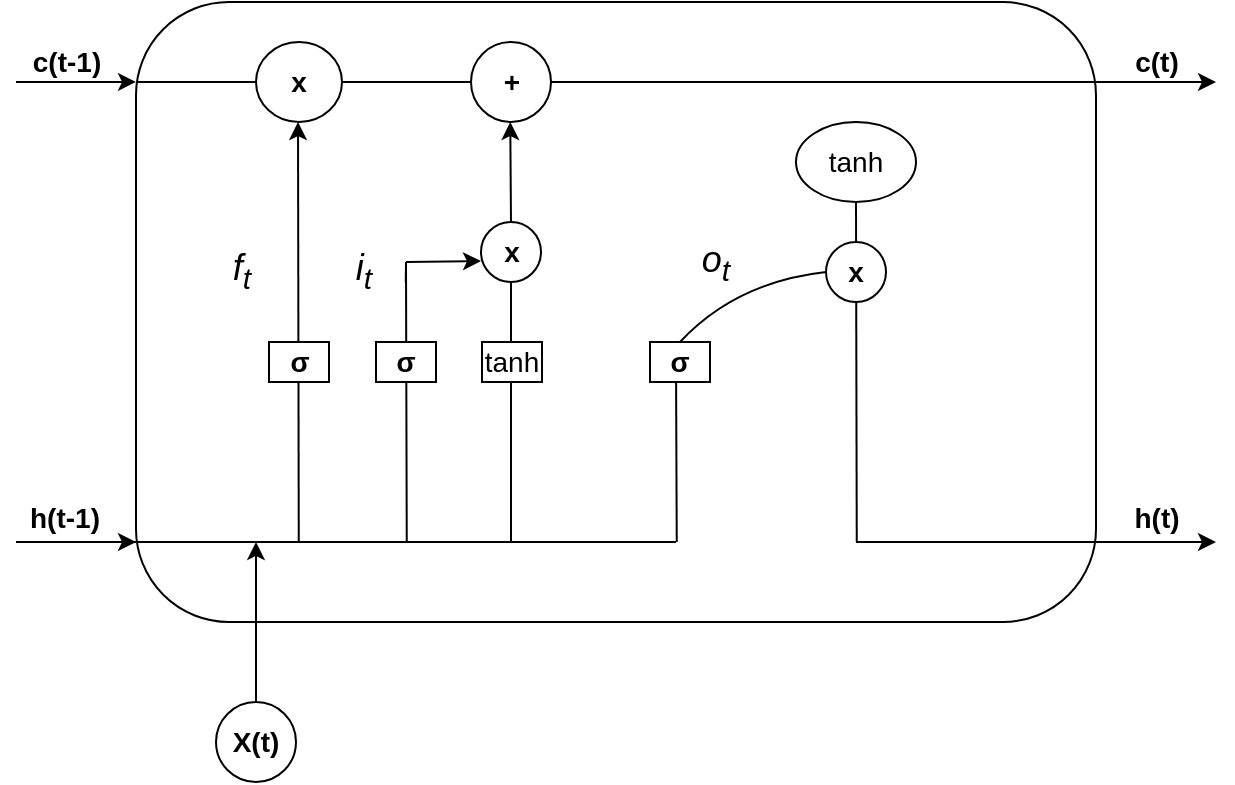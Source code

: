 <mxfile version="20.8.21" type="github">
  <diagram name="第 1 页" id="YQxbBs0BbiNEOquYL5x5">
    <mxGraphModel dx="1050" dy="587" grid="1" gridSize="10" guides="1" tooltips="1" connect="1" arrows="1" fold="1" page="1" pageScale="1" pageWidth="827" pageHeight="1169" math="0" shadow="0">
      <root>
        <mxCell id="0" />
        <mxCell id="1" parent="0" />
        <mxCell id="dB4ynnrVMyyCkjZUkYFl-1" value="" style="rounded=1;whiteSpace=wrap;html=1;" vertex="1" parent="1">
          <mxGeometry x="100" y="210" width="480" height="310" as="geometry" />
        </mxCell>
        <mxCell id="dB4ynnrVMyyCkjZUkYFl-15" value="" style="endArrow=classic;html=1;rounded=0;" edge="1" parent="dB4ynnrVMyyCkjZUkYFl-1">
          <mxGeometry width="50" height="50" relative="1" as="geometry">
            <mxPoint x="81.38" y="270" as="sourcePoint" />
            <mxPoint x="81.005" y="60" as="targetPoint" />
          </mxGeometry>
        </mxCell>
        <mxCell id="dB4ynnrVMyyCkjZUkYFl-17" value="" style="endArrow=classic;html=1;rounded=0;startArrow=none;" edge="1" parent="dB4ynnrVMyyCkjZUkYFl-1" source="dB4ynnrVMyyCkjZUkYFl-18">
          <mxGeometry width="50" height="50" relative="1" as="geometry">
            <mxPoint x="187.5" y="270" as="sourcePoint" />
            <mxPoint x="187.125" y="60" as="targetPoint" />
          </mxGeometry>
        </mxCell>
        <mxCell id="dB4ynnrVMyyCkjZUkYFl-22" value="" style="endArrow=none;html=1;rounded=0;" edge="1" parent="dB4ynnrVMyyCkjZUkYFl-1" target="dB4ynnrVMyyCkjZUkYFl-18">
          <mxGeometry width="50" height="50" relative="1" as="geometry">
            <mxPoint x="187.5" y="270" as="sourcePoint" />
            <mxPoint x="262.125" y="270" as="targetPoint" />
          </mxGeometry>
        </mxCell>
        <mxCell id="dB4ynnrVMyyCkjZUkYFl-18" value="&lt;font style=&quot;font-size: 14px;&quot;&gt;&lt;b&gt;x&lt;/b&gt;&lt;/font&gt;" style="ellipse;whiteSpace=wrap;html=1;aspect=fixed;" vertex="1" parent="dB4ynnrVMyyCkjZUkYFl-1">
          <mxGeometry x="172.5" y="110" width="30" height="30" as="geometry" />
        </mxCell>
        <mxCell id="dB4ynnrVMyyCkjZUkYFl-24" value="" style="endArrow=none;html=1;rounded=0;entryX=0.281;entryY=0.452;entryDx=0;entryDy=0;entryPerimeter=0;endFill=0;" edge="1" parent="dB4ynnrVMyyCkjZUkYFl-1" target="dB4ynnrVMyyCkjZUkYFl-1">
          <mxGeometry width="50" height="50" relative="1" as="geometry">
            <mxPoint x="135.375" y="270" as="sourcePoint" />
            <mxPoint x="135" y="190" as="targetPoint" />
            <Array as="points">
              <mxPoint x="135" y="130" />
            </Array>
          </mxGeometry>
        </mxCell>
        <mxCell id="dB4ynnrVMyyCkjZUkYFl-25" value="" style="endArrow=classic;html=1;rounded=0;" edge="1" parent="dB4ynnrVMyyCkjZUkYFl-1">
          <mxGeometry width="50" height="50" relative="1" as="geometry">
            <mxPoint x="135" y="130" as="sourcePoint" />
            <mxPoint x="172.5" y="129.5" as="targetPoint" />
          </mxGeometry>
        </mxCell>
        <mxCell id="dB4ynnrVMyyCkjZUkYFl-26" value="" style="endArrow=none;html=1;rounded=0;endFill=0;" edge="1" parent="dB4ynnrVMyyCkjZUkYFl-1">
          <mxGeometry width="50" height="50" relative="1" as="geometry">
            <mxPoint x="270.375" y="270" as="sourcePoint" />
            <mxPoint x="270" y="180" as="targetPoint" />
            <Array as="points" />
          </mxGeometry>
        </mxCell>
        <mxCell id="dB4ynnrVMyyCkjZUkYFl-27" value="" style="endArrow=none;html=1;rounded=0;endFill=0;entryX=0.75;entryY=0.323;entryDx=0;entryDy=0;entryPerimeter=0;" edge="1" parent="dB4ynnrVMyyCkjZUkYFl-1" target="dB4ynnrVMyyCkjZUkYFl-1">
          <mxGeometry width="50" height="50" relative="1" as="geometry">
            <mxPoint x="360.375" y="270" as="sourcePoint" />
            <mxPoint x="360" y="180" as="targetPoint" />
            <Array as="points" />
          </mxGeometry>
        </mxCell>
        <mxCell id="dB4ynnrVMyyCkjZUkYFl-28" value="&lt;font style=&quot;font-size: 14px;&quot;&gt;tanh&lt;/font&gt;" style="ellipse;whiteSpace=wrap;html=1;" vertex="1" parent="dB4ynnrVMyyCkjZUkYFl-1">
          <mxGeometry x="330" y="60" width="60" height="40" as="geometry" />
        </mxCell>
        <mxCell id="dB4ynnrVMyyCkjZUkYFl-29" value="" style="endArrow=none;html=1;curved=1;entryX=0;entryY=0.5;entryDx=0;entryDy=0;exitX=0.5;exitY=0;exitDx=0;exitDy=0;" edge="1" parent="dB4ynnrVMyyCkjZUkYFl-1" source="dB4ynnrVMyyCkjZUkYFl-71" target="dB4ynnrVMyyCkjZUkYFl-30">
          <mxGeometry width="50" height="50" relative="1" as="geometry">
            <mxPoint x="270" y="180" as="sourcePoint" />
            <mxPoint x="360" y="140" as="targetPoint" />
            <Array as="points">
              <mxPoint x="300" y="140" />
            </Array>
          </mxGeometry>
        </mxCell>
        <mxCell id="dB4ynnrVMyyCkjZUkYFl-30" value="&lt;font style=&quot;font-size: 14px;&quot;&gt;&lt;b&gt;x&lt;/b&gt;&lt;/font&gt;" style="ellipse;whiteSpace=wrap;html=1;aspect=fixed;" vertex="1" parent="dB4ynnrVMyyCkjZUkYFl-1">
          <mxGeometry x="345" y="120" width="30" height="30" as="geometry" />
        </mxCell>
        <mxCell id="dB4ynnrVMyyCkjZUkYFl-5" value="&lt;font style=&quot;font-size: 14px;&quot;&gt;&lt;b&gt;x&lt;/b&gt;&lt;/font&gt;" style="ellipse;whiteSpace=wrap;html=1;aspect=fixed;" vertex="1" parent="dB4ynnrVMyyCkjZUkYFl-1">
          <mxGeometry x="60" y="20" width="43" height="40" as="geometry" />
        </mxCell>
        <mxCell id="dB4ynnrVMyyCkjZUkYFl-8" value="&lt;font style=&quot;font-size: 14px;&quot;&gt;&lt;b&gt;+&lt;/b&gt;&lt;/font&gt;" style="ellipse;whiteSpace=wrap;html=1;aspect=fixed;" vertex="1" parent="dB4ynnrVMyyCkjZUkYFl-1">
          <mxGeometry x="167.5" y="20" width="40" height="40" as="geometry" />
        </mxCell>
        <mxCell id="dB4ynnrVMyyCkjZUkYFl-9" value="" style="endArrow=none;html=1;rounded=0;startArrow=none;" edge="1" parent="dB4ynnrVMyyCkjZUkYFl-1" source="dB4ynnrVMyyCkjZUkYFl-5" target="dB4ynnrVMyyCkjZUkYFl-8">
          <mxGeometry width="50" height="50" relative="1" as="geometry">
            <mxPoint x="130" y="40" as="sourcePoint" />
            <mxPoint x="690" y="40" as="targetPoint" />
          </mxGeometry>
        </mxCell>
        <mxCell id="dB4ynnrVMyyCkjZUkYFl-51" value="&lt;font style=&quot;font-size: 14px;&quot;&gt;&lt;b&gt;σ&lt;/b&gt;&lt;/font&gt;" style="rounded=0;whiteSpace=wrap;html=1;" vertex="1" parent="dB4ynnrVMyyCkjZUkYFl-1">
          <mxGeometry x="120" y="170" width="30" height="20" as="geometry" />
        </mxCell>
        <mxCell id="dB4ynnrVMyyCkjZUkYFl-68" value="&lt;font style=&quot;font-size: 14px;&quot;&gt;&lt;b&gt;σ&lt;/b&gt;&lt;/font&gt;" style="rounded=0;whiteSpace=wrap;html=1;" vertex="1" parent="dB4ynnrVMyyCkjZUkYFl-1">
          <mxGeometry x="66.5" y="170" width="30" height="20" as="geometry" />
        </mxCell>
        <mxCell id="dB4ynnrVMyyCkjZUkYFl-69" value="&lt;font style=&quot;font-size: 14px;&quot;&gt;tanh&lt;/font&gt;" style="rounded=0;whiteSpace=wrap;html=1;" vertex="1" parent="dB4ynnrVMyyCkjZUkYFl-1">
          <mxGeometry x="173" y="170" width="30" height="20" as="geometry" />
        </mxCell>
        <mxCell id="dB4ynnrVMyyCkjZUkYFl-71" value="&lt;font style=&quot;font-size: 14px;&quot;&gt;&lt;b&gt;σ&lt;/b&gt;&lt;/font&gt;" style="rounded=0;whiteSpace=wrap;html=1;" vertex="1" parent="dB4ynnrVMyyCkjZUkYFl-1">
          <mxGeometry x="257" y="170" width="30" height="20" as="geometry" />
        </mxCell>
        <mxCell id="dB4ynnrVMyyCkjZUkYFl-79" value="&lt;i&gt;&lt;font style=&quot;font-size: 18px;&quot;&gt;f&lt;sub&gt;t&lt;/sub&gt;&lt;/font&gt;&lt;/i&gt;" style="text;strokeColor=none;align=center;fillColor=none;html=1;verticalAlign=middle;whiteSpace=wrap;rounded=0;fontSize=14;" vertex="1" parent="dB4ynnrVMyyCkjZUkYFl-1">
          <mxGeometry x="23" y="120" width="60" height="30" as="geometry" />
        </mxCell>
        <mxCell id="dB4ynnrVMyyCkjZUkYFl-80" value="&lt;i&gt;&lt;font style=&quot;font-size: 18px;&quot;&gt;i&lt;sub&gt;t&lt;/sub&gt;&lt;/font&gt;&lt;/i&gt;" style="text;strokeColor=none;align=center;fillColor=none;html=1;verticalAlign=middle;whiteSpace=wrap;rounded=0;fontSize=14;" vertex="1" parent="dB4ynnrVMyyCkjZUkYFl-1">
          <mxGeometry x="84" y="120" width="60" height="30" as="geometry" />
        </mxCell>
        <mxCell id="dB4ynnrVMyyCkjZUkYFl-81" value="&lt;i&gt;&lt;font style=&quot;font-size: 18px;&quot;&gt;o&lt;sub&gt;t&lt;/sub&gt;&lt;/font&gt;&lt;/i&gt;" style="text;strokeColor=none;align=center;fillColor=none;html=1;verticalAlign=middle;whiteSpace=wrap;rounded=0;fontSize=14;" vertex="1" parent="dB4ynnrVMyyCkjZUkYFl-1">
          <mxGeometry x="260" y="116" width="60" height="30" as="geometry" />
        </mxCell>
        <mxCell id="dB4ynnrVMyyCkjZUkYFl-2" value="" style="endArrow=classic;html=1;rounded=0;entryX=0;entryY=0.129;entryDx=0;entryDy=0;entryPerimeter=0;" edge="1" parent="1" target="dB4ynnrVMyyCkjZUkYFl-1">
          <mxGeometry width="50" height="50" relative="1" as="geometry">
            <mxPoint x="40" y="250" as="sourcePoint" />
            <mxPoint x="70" y="250" as="targetPoint" />
          </mxGeometry>
        </mxCell>
        <mxCell id="dB4ynnrVMyyCkjZUkYFl-4" value="" style="endArrow=classic;html=1;rounded=0;startArrow=none;" edge="1" parent="1" source="dB4ynnrVMyyCkjZUkYFl-8">
          <mxGeometry width="50" height="50" relative="1" as="geometry">
            <mxPoint x="100" y="250" as="sourcePoint" />
            <mxPoint x="640" y="250" as="targetPoint" />
          </mxGeometry>
        </mxCell>
        <mxCell id="dB4ynnrVMyyCkjZUkYFl-7" value="" style="endArrow=none;html=1;rounded=0;" edge="1" parent="1" target="dB4ynnrVMyyCkjZUkYFl-5">
          <mxGeometry width="50" height="50" relative="1" as="geometry">
            <mxPoint x="100" y="250" as="sourcePoint" />
            <mxPoint x="790" y="250" as="targetPoint" />
          </mxGeometry>
        </mxCell>
        <mxCell id="dB4ynnrVMyyCkjZUkYFl-10" value="" style="endArrow=classic;html=1;rounded=0;entryX=0;entryY=0.129;entryDx=0;entryDy=0;entryPerimeter=0;" edge="1" parent="1">
          <mxGeometry width="50" height="50" relative="1" as="geometry">
            <mxPoint x="40" y="480" as="sourcePoint" />
            <mxPoint x="100" y="480" as="targetPoint" />
          </mxGeometry>
        </mxCell>
        <mxCell id="dB4ynnrVMyyCkjZUkYFl-11" value="" style="endArrow=none;html=1;rounded=0;endFill=0;" edge="1" parent="1">
          <mxGeometry width="50" height="50" relative="1" as="geometry">
            <mxPoint x="94" y="480" as="sourcePoint" />
            <mxPoint x="370" y="480" as="targetPoint" />
          </mxGeometry>
        </mxCell>
        <mxCell id="dB4ynnrVMyyCkjZUkYFl-12" value="" style="endArrow=classic;html=1;rounded=0;exitX=0.813;exitY=0.871;exitDx=0;exitDy=0;exitPerimeter=0;" edge="1" parent="1" source="dB4ynnrVMyyCkjZUkYFl-1">
          <mxGeometry width="50" height="50" relative="1" as="geometry">
            <mxPoint x="650" y="480" as="sourcePoint" />
            <mxPoint x="640" y="480" as="targetPoint" />
            <Array as="points">
              <mxPoint x="460" y="480" />
              <mxPoint x="550" y="480" />
              <mxPoint x="640" y="480" />
            </Array>
          </mxGeometry>
        </mxCell>
        <mxCell id="dB4ynnrVMyyCkjZUkYFl-13" value="" style="endArrow=classic;html=1;rounded=0;startArrow=none;" edge="1" parent="1" source="dB4ynnrVMyyCkjZUkYFl-14">
          <mxGeometry width="50" height="50" relative="1" as="geometry">
            <mxPoint x="160" y="570" as="sourcePoint" />
            <mxPoint x="160" y="480" as="targetPoint" />
          </mxGeometry>
        </mxCell>
        <mxCell id="dB4ynnrVMyyCkjZUkYFl-73" value="&lt;font style=&quot;font-size: 14px;&quot;&gt;&lt;b&gt;c(t-1)&lt;/b&gt;&lt;/font&gt;" style="text;html=1;align=center;verticalAlign=middle;resizable=0;points=[];autosize=1;strokeColor=none;fillColor=none;" vertex="1" parent="1">
          <mxGeometry x="35" y="225" width="60" height="30" as="geometry" />
        </mxCell>
        <mxCell id="dB4ynnrVMyyCkjZUkYFl-74" value="&lt;font style=&quot;font-size: 14px;&quot;&gt;&lt;b&gt;c(t)&lt;/b&gt;&lt;/font&gt;" style="text;html=1;align=center;verticalAlign=middle;resizable=0;points=[];autosize=1;strokeColor=none;fillColor=none;" vertex="1" parent="1">
          <mxGeometry x="585" y="225" width="50" height="30" as="geometry" />
        </mxCell>
        <mxCell id="dB4ynnrVMyyCkjZUkYFl-75" value="&lt;font style=&quot;font-size: 14px;&quot;&gt;&lt;b&gt;h(t)&lt;/b&gt;&lt;/font&gt;" style="text;html=1;align=center;verticalAlign=middle;resizable=0;points=[];autosize=1;strokeColor=none;fillColor=none;" vertex="1" parent="1">
          <mxGeometry x="585" y="453" width="50" height="30" as="geometry" />
        </mxCell>
        <mxCell id="dB4ynnrVMyyCkjZUkYFl-76" value="&lt;font style=&quot;font-size: 14px;&quot;&gt;&lt;b&gt;h(t-1)&lt;/b&gt;&lt;/font&gt;" style="text;html=1;align=center;verticalAlign=middle;resizable=0;points=[];autosize=1;strokeColor=none;fillColor=none;" vertex="1" parent="1">
          <mxGeometry x="34" y="453" width="60" height="30" as="geometry" />
        </mxCell>
        <mxCell id="dB4ynnrVMyyCkjZUkYFl-77" value="" style="endArrow=none;html=1;rounded=0;" edge="1" parent="1" target="dB4ynnrVMyyCkjZUkYFl-14">
          <mxGeometry width="50" height="50" relative="1" as="geometry">
            <mxPoint x="160" y="570" as="sourcePoint" />
            <mxPoint x="160" y="480" as="targetPoint" />
          </mxGeometry>
        </mxCell>
        <mxCell id="dB4ynnrVMyyCkjZUkYFl-14" value="&lt;font style=&quot;font-size: 14px;&quot;&gt;&lt;b&gt;X(t)&lt;/b&gt;&lt;/font&gt;" style="ellipse;whiteSpace=wrap;html=1;aspect=fixed;" vertex="1" parent="1">
          <mxGeometry x="140" y="560" width="40" height="40" as="geometry" />
        </mxCell>
      </root>
    </mxGraphModel>
  </diagram>
</mxfile>
